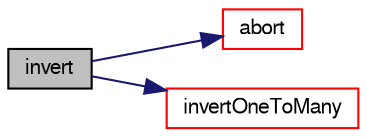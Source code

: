 digraph "invert"
{
  bgcolor="transparent";
  edge [fontname="FreeSans",fontsize="10",labelfontname="FreeSans",labelfontsize="10"];
  node [fontname="FreeSans",fontsize="10",shape=record];
  rankdir="LR";
  Node9456 [label="invert",height=0.2,width=0.4,color="black", fillcolor="grey75", style="filled", fontcolor="black"];
  Node9456 -> Node9457 [color="midnightblue",fontsize="10",style="solid",fontname="FreeSans"];
  Node9457 [label="abort",height=0.2,width=0.4,color="red",URL="$a21124.html#a447107a607d03e417307c203fa5fb44b"];
  Node9456 -> Node9500 [color="midnightblue",fontsize="10",style="solid",fontname="FreeSans"];
  Node9500 [label="invertOneToMany",height=0.2,width=0.4,color="red",URL="$a21124.html#a5da5e7d950073675f3b3d26323a640db",tooltip="Invert one-to-many map. Unmapped elements will be size 0. "];
}
